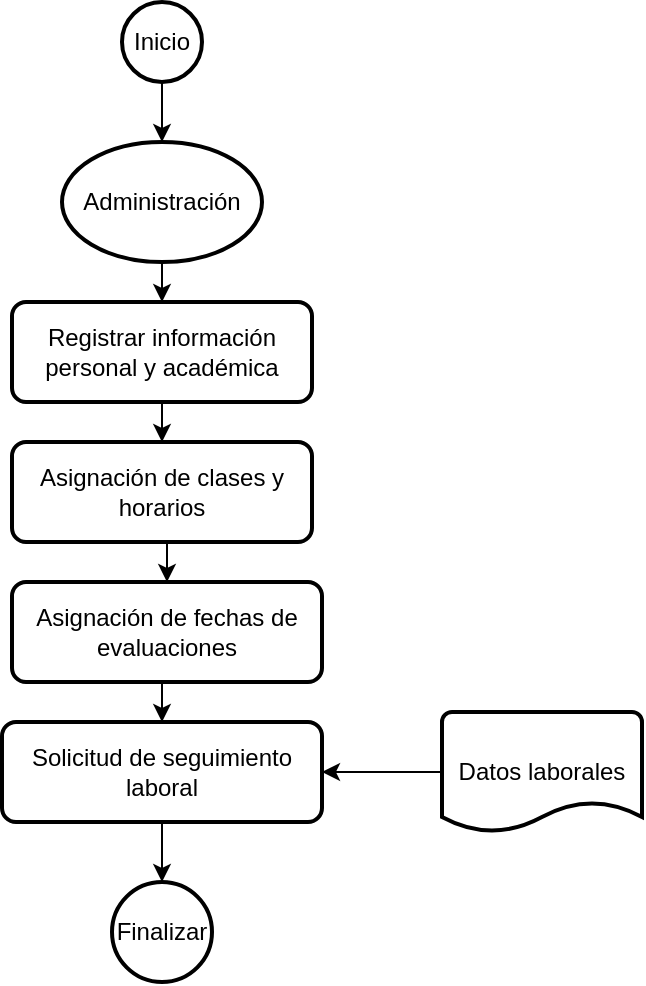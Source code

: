 <mxfile version="23.1.8" type="github">
  <diagram id="C5RBs43oDa-KdzZeNtuy" name="Page-1">
    <mxGraphModel dx="880" dy="1603" grid="1" gridSize="10" guides="1" tooltips="1" connect="1" arrows="1" fold="1" page="1" pageScale="1" pageWidth="827" pageHeight="1169" math="0" shadow="0">
      <root>
        <mxCell id="WIyWlLk6GJQsqaUBKTNV-0" />
        <mxCell id="WIyWlLk6GJQsqaUBKTNV-1" parent="WIyWlLk6GJQsqaUBKTNV-0" />
        <mxCell id="t8CyT_WlViXgpPUnVeqw-0" value="Inicio" style="strokeWidth=2;html=1;shape=mxgraph.flowchart.start_2;whiteSpace=wrap;" vertex="1" parent="WIyWlLk6GJQsqaUBKTNV-1">
          <mxGeometry x="380" width="40" height="40" as="geometry" />
        </mxCell>
        <mxCell id="t8CyT_WlViXgpPUnVeqw-1" value="Finalizar" style="strokeWidth=2;html=1;shape=mxgraph.flowchart.start_2;whiteSpace=wrap;" vertex="1" parent="WIyWlLk6GJQsqaUBKTNV-1">
          <mxGeometry x="375" y="440" width="50" height="50" as="geometry" />
        </mxCell>
        <mxCell id="t8CyT_WlViXgpPUnVeqw-13" style="edgeStyle=orthogonalEdgeStyle;rounded=0;orthogonalLoop=1;jettySize=auto;html=1;exitX=0.5;exitY=1;exitDx=0;exitDy=0;exitPerimeter=0;entryX=0.5;entryY=0;entryDx=0;entryDy=0;" edge="1" parent="WIyWlLk6GJQsqaUBKTNV-1" source="t8CyT_WlViXgpPUnVeqw-2" target="t8CyT_WlViXgpPUnVeqw-3">
          <mxGeometry relative="1" as="geometry" />
        </mxCell>
        <mxCell id="t8CyT_WlViXgpPUnVeqw-2" value="Administración" style="strokeWidth=2;html=1;shape=mxgraph.flowchart.start_1;whiteSpace=wrap;" vertex="1" parent="WIyWlLk6GJQsqaUBKTNV-1">
          <mxGeometry x="350" y="70" width="100" height="60" as="geometry" />
        </mxCell>
        <mxCell id="t8CyT_WlViXgpPUnVeqw-12" style="edgeStyle=orthogonalEdgeStyle;rounded=0;orthogonalLoop=1;jettySize=auto;html=1;exitX=0.5;exitY=1;exitDx=0;exitDy=0;entryX=0.5;entryY=0;entryDx=0;entryDy=0;" edge="1" parent="WIyWlLk6GJQsqaUBKTNV-1" source="t8CyT_WlViXgpPUnVeqw-3" target="t8CyT_WlViXgpPUnVeqw-4">
          <mxGeometry relative="1" as="geometry" />
        </mxCell>
        <mxCell id="t8CyT_WlViXgpPUnVeqw-3" value="Registrar información personal y académica" style="rounded=1;whiteSpace=wrap;html=1;absoluteArcSize=1;arcSize=14;strokeWidth=2;" vertex="1" parent="WIyWlLk6GJQsqaUBKTNV-1">
          <mxGeometry x="325" y="150" width="150" height="50" as="geometry" />
        </mxCell>
        <mxCell id="t8CyT_WlViXgpPUnVeqw-11" style="edgeStyle=orthogonalEdgeStyle;rounded=0;orthogonalLoop=1;jettySize=auto;html=1;exitX=0.5;exitY=1;exitDx=0;exitDy=0;entryX=0.5;entryY=0;entryDx=0;entryDy=0;" edge="1" parent="WIyWlLk6GJQsqaUBKTNV-1" source="t8CyT_WlViXgpPUnVeqw-4" target="t8CyT_WlViXgpPUnVeqw-5">
          <mxGeometry relative="1" as="geometry" />
        </mxCell>
        <mxCell id="t8CyT_WlViXgpPUnVeqw-4" value="Asignación de clases y horarios" style="rounded=1;whiteSpace=wrap;html=1;absoluteArcSize=1;arcSize=14;strokeWidth=2;" vertex="1" parent="WIyWlLk6GJQsqaUBKTNV-1">
          <mxGeometry x="325" y="220" width="150" height="50" as="geometry" />
        </mxCell>
        <mxCell id="t8CyT_WlViXgpPUnVeqw-10" style="edgeStyle=orthogonalEdgeStyle;rounded=0;orthogonalLoop=1;jettySize=auto;html=1;exitX=0.5;exitY=1;exitDx=0;exitDy=0;entryX=0.5;entryY=0;entryDx=0;entryDy=0;" edge="1" parent="WIyWlLk6GJQsqaUBKTNV-1" source="t8CyT_WlViXgpPUnVeqw-5" target="t8CyT_WlViXgpPUnVeqw-6">
          <mxGeometry relative="1" as="geometry" />
        </mxCell>
        <mxCell id="t8CyT_WlViXgpPUnVeqw-5" value="Asignación de fechas de evaluaciones" style="rounded=1;whiteSpace=wrap;html=1;absoluteArcSize=1;arcSize=14;strokeWidth=2;" vertex="1" parent="WIyWlLk6GJQsqaUBKTNV-1">
          <mxGeometry x="325" y="290" width="155" height="50" as="geometry" />
        </mxCell>
        <mxCell id="t8CyT_WlViXgpPUnVeqw-9" style="edgeStyle=orthogonalEdgeStyle;rounded=0;orthogonalLoop=1;jettySize=auto;html=1;" edge="1" parent="WIyWlLk6GJQsqaUBKTNV-1" source="t8CyT_WlViXgpPUnVeqw-6" target="t8CyT_WlViXgpPUnVeqw-1">
          <mxGeometry relative="1" as="geometry" />
        </mxCell>
        <mxCell id="t8CyT_WlViXgpPUnVeqw-6" value="Solicitud de seguimiento laboral" style="rounded=1;whiteSpace=wrap;html=1;absoluteArcSize=1;arcSize=14;strokeWidth=2;" vertex="1" parent="WIyWlLk6GJQsqaUBKTNV-1">
          <mxGeometry x="320" y="360" width="160" height="50" as="geometry" />
        </mxCell>
        <mxCell id="t8CyT_WlViXgpPUnVeqw-8" style="edgeStyle=orthogonalEdgeStyle;rounded=0;orthogonalLoop=1;jettySize=auto;html=1;entryX=1;entryY=0.5;entryDx=0;entryDy=0;" edge="1" parent="WIyWlLk6GJQsqaUBKTNV-1" source="t8CyT_WlViXgpPUnVeqw-7" target="t8CyT_WlViXgpPUnVeqw-6">
          <mxGeometry relative="1" as="geometry" />
        </mxCell>
        <mxCell id="t8CyT_WlViXgpPUnVeqw-7" value="Datos laborales" style="strokeWidth=2;html=1;shape=mxgraph.flowchart.document2;whiteSpace=wrap;size=0.25;" vertex="1" parent="WIyWlLk6GJQsqaUBKTNV-1">
          <mxGeometry x="540" y="355" width="100" height="60" as="geometry" />
        </mxCell>
        <mxCell id="t8CyT_WlViXgpPUnVeqw-14" style="edgeStyle=orthogonalEdgeStyle;rounded=0;orthogonalLoop=1;jettySize=auto;html=1;exitX=0.5;exitY=1;exitDx=0;exitDy=0;exitPerimeter=0;entryX=0.5;entryY=0;entryDx=0;entryDy=0;entryPerimeter=0;" edge="1" parent="WIyWlLk6GJQsqaUBKTNV-1" source="t8CyT_WlViXgpPUnVeqw-0" target="t8CyT_WlViXgpPUnVeqw-2">
          <mxGeometry relative="1" as="geometry" />
        </mxCell>
      </root>
    </mxGraphModel>
  </diagram>
</mxfile>
